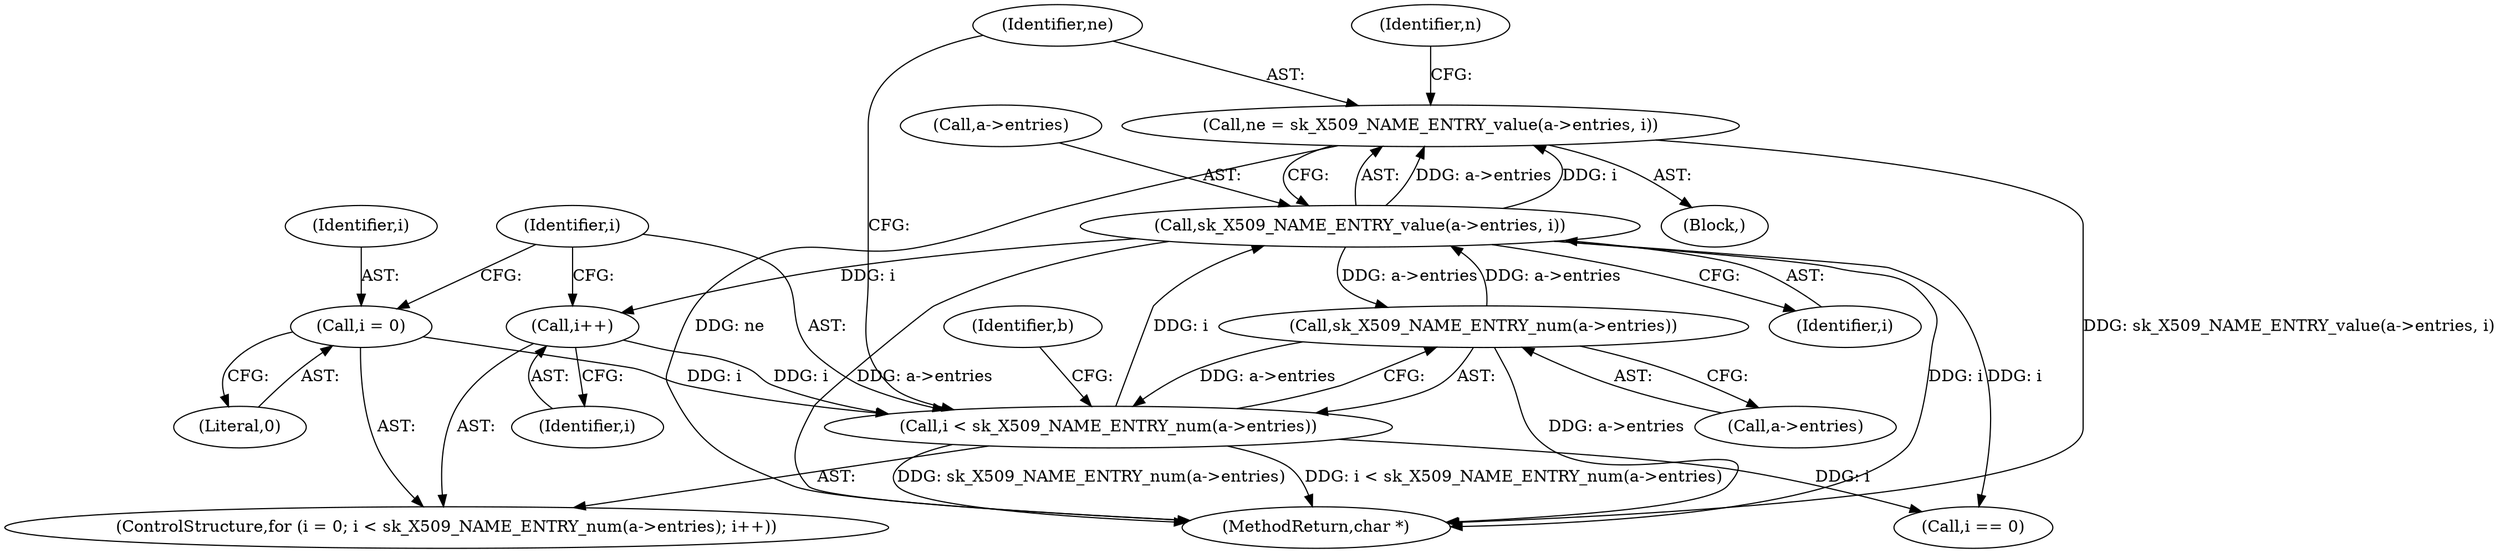 digraph "0_openssl_2919516136a4227d9e6d8f2fe66ef976aaf8c561@pointer" {
"1000212" [label="(Call,ne = sk_X509_NAME_ENTRY_value(a->entries, i))"];
"1000214" [label="(Call,sk_X509_NAME_ENTRY_value(a->entries, i))"];
"1000205" [label="(Call,sk_X509_NAME_ENTRY_num(a->entries))"];
"1000203" [label="(Call,i < sk_X509_NAME_ENTRY_num(a->entries))"];
"1000200" [label="(Call,i = 0)"];
"1000209" [label="(Call,i++)"];
"1000220" [label="(Identifier,n)"];
"1000203" [label="(Call,i < sk_X509_NAME_ENTRY_num(a->entries))"];
"1000202" [label="(Literal,0)"];
"1000645" [label="(Call,i == 0)"];
"1000211" [label="(Block,)"];
"1000209" [label="(Call,i++)"];
"1000201" [label="(Identifier,i)"];
"1000200" [label="(Call,i = 0)"];
"1000218" [label="(Identifier,i)"];
"1000204" [label="(Identifier,i)"];
"1000214" [label="(Call,sk_X509_NAME_ENTRY_value(a->entries, i))"];
"1000199" [label="(ControlStructure,for (i = 0; i < sk_X509_NAME_ENTRY_num(a->entries); i++))"];
"1000205" [label="(Call,sk_X509_NAME_ENTRY_num(a->entries))"];
"1000213" [label="(Identifier,ne)"];
"1000663" [label="(MethodReturn,char *)"];
"1000210" [label="(Identifier,i)"];
"1000212" [label="(Call,ne = sk_X509_NAME_ENTRY_value(a->entries, i))"];
"1000206" [label="(Call,a->entries)"];
"1000630" [label="(Identifier,b)"];
"1000215" [label="(Call,a->entries)"];
"1000212" -> "1000211"  [label="AST: "];
"1000212" -> "1000214"  [label="CFG: "];
"1000213" -> "1000212"  [label="AST: "];
"1000214" -> "1000212"  [label="AST: "];
"1000220" -> "1000212"  [label="CFG: "];
"1000212" -> "1000663"  [label="DDG: sk_X509_NAME_ENTRY_value(a->entries, i)"];
"1000212" -> "1000663"  [label="DDG: ne"];
"1000214" -> "1000212"  [label="DDG: a->entries"];
"1000214" -> "1000212"  [label="DDG: i"];
"1000214" -> "1000218"  [label="CFG: "];
"1000215" -> "1000214"  [label="AST: "];
"1000218" -> "1000214"  [label="AST: "];
"1000214" -> "1000663"  [label="DDG: i"];
"1000214" -> "1000663"  [label="DDG: a->entries"];
"1000214" -> "1000205"  [label="DDG: a->entries"];
"1000214" -> "1000209"  [label="DDG: i"];
"1000205" -> "1000214"  [label="DDG: a->entries"];
"1000203" -> "1000214"  [label="DDG: i"];
"1000214" -> "1000645"  [label="DDG: i"];
"1000205" -> "1000203"  [label="AST: "];
"1000205" -> "1000206"  [label="CFG: "];
"1000206" -> "1000205"  [label="AST: "];
"1000203" -> "1000205"  [label="CFG: "];
"1000205" -> "1000663"  [label="DDG: a->entries"];
"1000205" -> "1000203"  [label="DDG: a->entries"];
"1000203" -> "1000199"  [label="AST: "];
"1000204" -> "1000203"  [label="AST: "];
"1000213" -> "1000203"  [label="CFG: "];
"1000630" -> "1000203"  [label="CFG: "];
"1000203" -> "1000663"  [label="DDG: i < sk_X509_NAME_ENTRY_num(a->entries)"];
"1000203" -> "1000663"  [label="DDG: sk_X509_NAME_ENTRY_num(a->entries)"];
"1000200" -> "1000203"  [label="DDG: i"];
"1000209" -> "1000203"  [label="DDG: i"];
"1000203" -> "1000645"  [label="DDG: i"];
"1000200" -> "1000199"  [label="AST: "];
"1000200" -> "1000202"  [label="CFG: "];
"1000201" -> "1000200"  [label="AST: "];
"1000202" -> "1000200"  [label="AST: "];
"1000204" -> "1000200"  [label="CFG: "];
"1000209" -> "1000199"  [label="AST: "];
"1000209" -> "1000210"  [label="CFG: "];
"1000210" -> "1000209"  [label="AST: "];
"1000204" -> "1000209"  [label="CFG: "];
}

